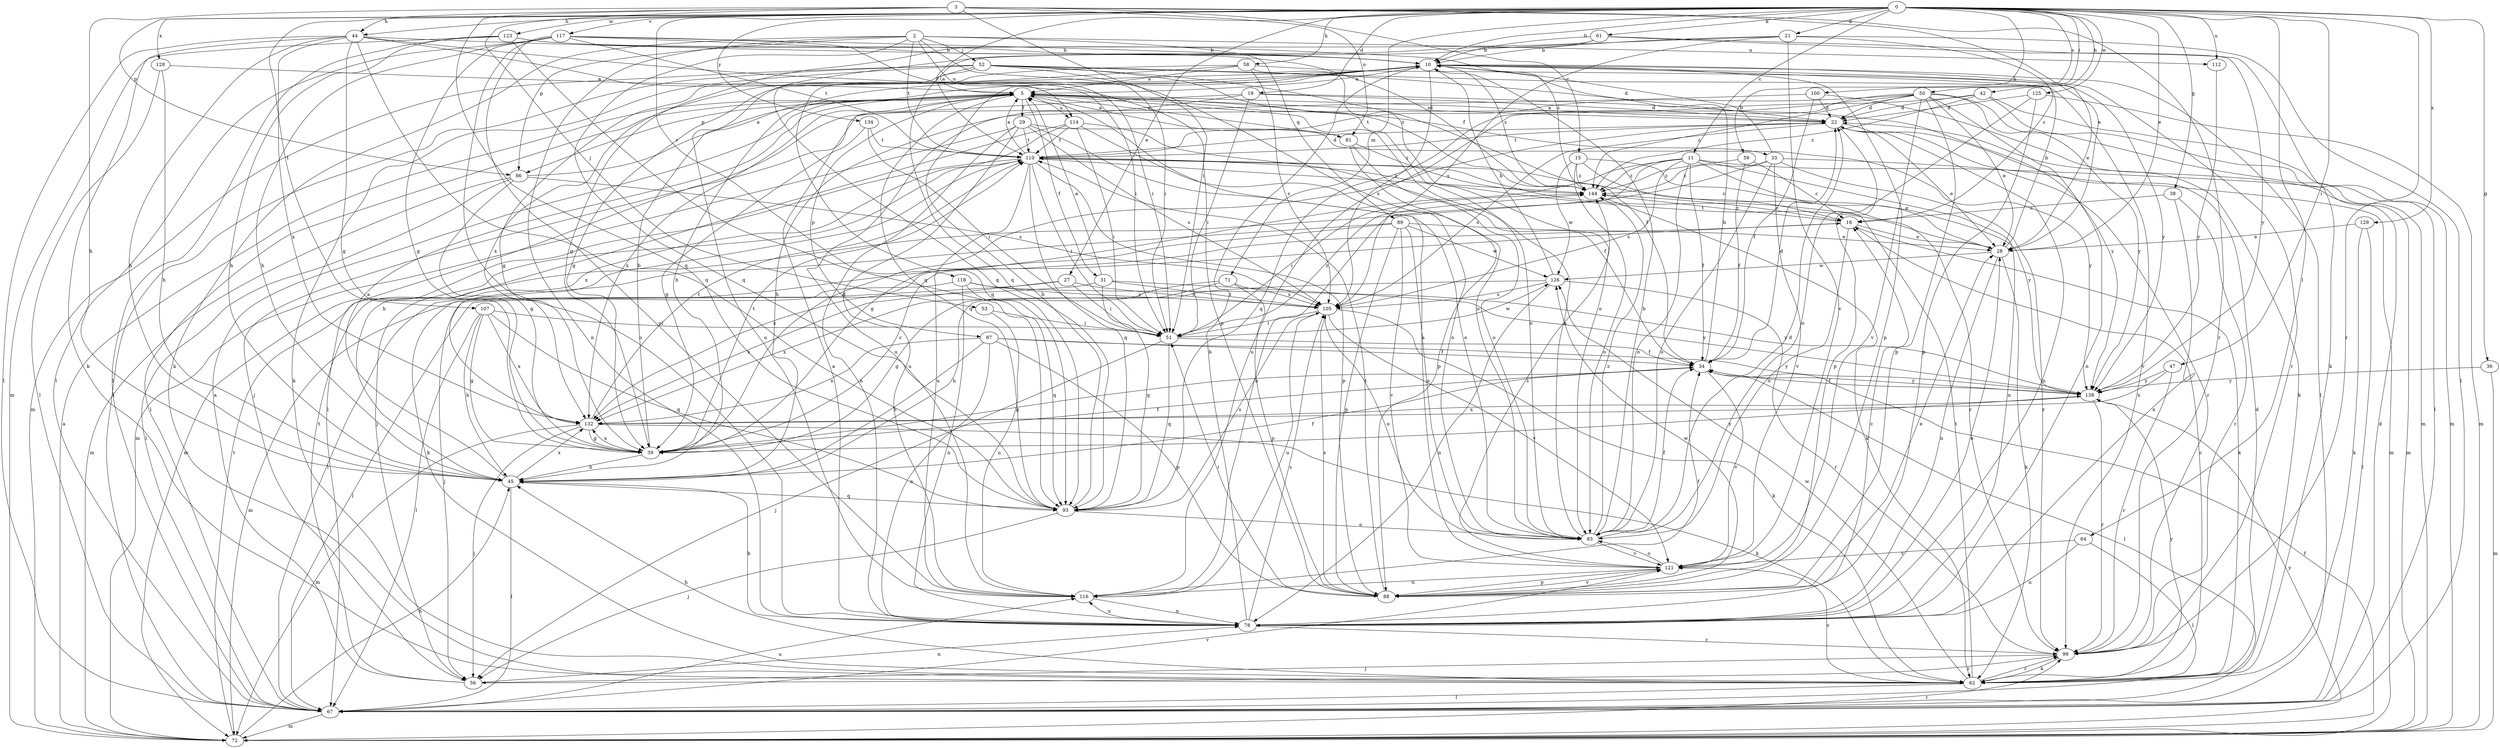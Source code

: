 strict digraph  {
0;
2;
3;
5;
10;
11;
15;
16;
19;
21;
22;
27;
28;
29;
31;
33;
34;
36;
38;
39;
42;
44;
45;
47;
50;
51;
52;
53;
56;
58;
59;
61;
62;
64;
67;
71;
72;
78;
81;
83;
86;
87;
88;
89;
93;
99;
100;
105;
107;
110;
112;
114;
116;
117;
118;
121;
123;
125;
126;
128;
129;
132;
134;
138;
144;
0 -> 10  [label=b];
0 -> 11  [label=c];
0 -> 19  [label=d];
0 -> 21  [label=d];
0 -> 27  [label=e];
0 -> 28  [label=e];
0 -> 36  [label=g];
0 -> 38  [label=g];
0 -> 42  [label=h];
0 -> 44  [label=h];
0 -> 47  [label=i];
0 -> 50  [label=i];
0 -> 58  [label=k];
0 -> 59  [label=k];
0 -> 61  [label=k];
0 -> 64  [label=l];
0 -> 71  [label=m];
0 -> 86  [label=p];
0 -> 99  [label=r];
0 -> 100  [label=s];
0 -> 107  [label=t];
0 -> 110  [label=t];
0 -> 112  [label=u];
0 -> 117  [label=v];
0 -> 118  [label=v];
0 -> 123  [label=w];
0 -> 125  [label=w];
0 -> 128  [label=x];
0 -> 129  [label=x];
0 -> 134  [label=y];
2 -> 51  [label=i];
2 -> 52  [label=j];
2 -> 62  [label=k];
2 -> 78  [label=n];
2 -> 86  [label=p];
2 -> 89  [label=q];
2 -> 93  [label=q];
2 -> 110  [label=t];
2 -> 112  [label=u];
2 -> 114  [label=u];
3 -> 15  [label=c];
3 -> 28  [label=e];
3 -> 44  [label=h];
3 -> 45  [label=h];
3 -> 51  [label=i];
3 -> 53  [label=j];
3 -> 81  [label=o];
3 -> 93  [label=q];
3 -> 99  [label=r];
5 -> 22  [label=d];
5 -> 29  [label=f];
5 -> 31  [label=f];
5 -> 33  [label=f];
5 -> 67  [label=l];
5 -> 81  [label=o];
5 -> 83  [label=o];
5 -> 86  [label=p];
5 -> 87  [label=p];
5 -> 93  [label=q];
5 -> 114  [label=u];
5 -> 132  [label=x];
10 -> 5  [label=a];
10 -> 28  [label=e];
10 -> 39  [label=g];
10 -> 45  [label=h];
10 -> 67  [label=l];
10 -> 88  [label=p];
10 -> 99  [label=r];
10 -> 105  [label=s];
10 -> 132  [label=x];
10 -> 144  [label=z];
11 -> 28  [label=e];
11 -> 34  [label=f];
11 -> 39  [label=g];
11 -> 72  [label=m];
11 -> 78  [label=n];
11 -> 83  [label=o];
11 -> 105  [label=s];
11 -> 116  [label=u];
11 -> 144  [label=z];
15 -> 16  [label=c];
15 -> 83  [label=o];
15 -> 126  [label=w];
15 -> 138  [label=y];
15 -> 144  [label=z];
16 -> 28  [label=e];
16 -> 62  [label=k];
16 -> 83  [label=o];
16 -> 132  [label=x];
16 -> 144  [label=z];
19 -> 22  [label=d];
19 -> 51  [label=i];
19 -> 67  [label=l];
19 -> 116  [label=u];
19 -> 138  [label=y];
21 -> 10  [label=b];
21 -> 16  [label=c];
21 -> 67  [label=l];
21 -> 93  [label=q];
21 -> 105  [label=s];
21 -> 121  [label=v];
22 -> 5  [label=a];
22 -> 28  [label=e];
22 -> 78  [label=n];
22 -> 88  [label=p];
22 -> 99  [label=r];
22 -> 105  [label=s];
22 -> 110  [label=t];
27 -> 51  [label=i];
27 -> 56  [label=j];
27 -> 105  [label=s];
27 -> 132  [label=x];
28 -> 10  [label=b];
28 -> 62  [label=k];
28 -> 78  [label=n];
28 -> 110  [label=t];
28 -> 126  [label=w];
29 -> 72  [label=m];
29 -> 78  [label=n];
29 -> 83  [label=o];
29 -> 105  [label=s];
29 -> 110  [label=t];
29 -> 116  [label=u];
29 -> 138  [label=y];
31 -> 5  [label=a];
31 -> 67  [label=l];
31 -> 93  [label=q];
31 -> 105  [label=s];
31 -> 138  [label=y];
33 -> 10  [label=b];
33 -> 56  [label=j];
33 -> 72  [label=m];
33 -> 83  [label=o];
33 -> 99  [label=r];
33 -> 121  [label=v];
33 -> 144  [label=z];
34 -> 10  [label=b];
34 -> 22  [label=d];
34 -> 39  [label=g];
34 -> 67  [label=l];
34 -> 121  [label=v];
34 -> 138  [label=y];
36 -> 72  [label=m];
36 -> 138  [label=y];
38 -> 16  [label=c];
38 -> 78  [label=n];
38 -> 99  [label=r];
39 -> 10  [label=b];
39 -> 16  [label=c];
39 -> 22  [label=d];
39 -> 34  [label=f];
39 -> 45  [label=h];
39 -> 110  [label=t];
39 -> 132  [label=x];
39 -> 138  [label=y];
42 -> 22  [label=d];
42 -> 45  [label=h];
42 -> 67  [label=l];
42 -> 72  [label=m];
42 -> 144  [label=z];
44 -> 10  [label=b];
44 -> 39  [label=g];
44 -> 45  [label=h];
44 -> 51  [label=i];
44 -> 62  [label=k];
44 -> 67  [label=l];
44 -> 88  [label=p];
44 -> 93  [label=q];
44 -> 132  [label=x];
45 -> 5  [label=a];
45 -> 34  [label=f];
45 -> 67  [label=l];
45 -> 93  [label=q];
45 -> 132  [label=x];
47 -> 99  [label=r];
47 -> 132  [label=x];
47 -> 138  [label=y];
50 -> 22  [label=d];
50 -> 28  [label=e];
50 -> 72  [label=m];
50 -> 78  [label=n];
50 -> 88  [label=p];
50 -> 93  [label=q];
50 -> 110  [label=t];
50 -> 116  [label=u];
50 -> 121  [label=v];
50 -> 138  [label=y];
50 -> 144  [label=z];
51 -> 34  [label=f];
51 -> 56  [label=j];
51 -> 93  [label=q];
51 -> 126  [label=w];
51 -> 144  [label=z];
52 -> 5  [label=a];
52 -> 22  [label=d];
52 -> 34  [label=f];
52 -> 62  [label=k];
52 -> 67  [label=l];
52 -> 72  [label=m];
52 -> 83  [label=o];
52 -> 99  [label=r];
52 -> 116  [label=u];
52 -> 144  [label=z];
53 -> 51  [label=i];
53 -> 116  [label=u];
56 -> 5  [label=a];
56 -> 78  [label=n];
56 -> 99  [label=r];
56 -> 110  [label=t];
58 -> 5  [label=a];
58 -> 39  [label=g];
58 -> 83  [label=o];
58 -> 93  [label=q];
58 -> 105  [label=s];
58 -> 138  [label=y];
59 -> 16  [label=c];
59 -> 34  [label=f];
59 -> 144  [label=z];
61 -> 10  [label=b];
61 -> 39  [label=g];
61 -> 62  [label=k];
61 -> 93  [label=q];
61 -> 138  [label=y];
62 -> 16  [label=c];
62 -> 22  [label=d];
62 -> 45  [label=h];
62 -> 67  [label=l];
62 -> 99  [label=r];
62 -> 110  [label=t];
62 -> 121  [label=v];
62 -> 126  [label=w];
62 -> 138  [label=y];
64 -> 67  [label=l];
64 -> 78  [label=n];
64 -> 121  [label=v];
67 -> 22  [label=d];
67 -> 72  [label=m];
67 -> 116  [label=u];
67 -> 121  [label=v];
71 -> 39  [label=g];
71 -> 88  [label=p];
71 -> 105  [label=s];
71 -> 132  [label=x];
72 -> 5  [label=a];
72 -> 34  [label=f];
72 -> 45  [label=h];
72 -> 99  [label=r];
72 -> 110  [label=t];
72 -> 138  [label=y];
78 -> 5  [label=a];
78 -> 10  [label=b];
78 -> 16  [label=c];
78 -> 28  [label=e];
78 -> 45  [label=h];
78 -> 99  [label=r];
78 -> 105  [label=s];
78 -> 116  [label=u];
81 -> 5  [label=a];
81 -> 83  [label=o];
81 -> 88  [label=p];
81 -> 144  [label=z];
83 -> 5  [label=a];
83 -> 10  [label=b];
83 -> 22  [label=d];
83 -> 34  [label=f];
83 -> 121  [label=v];
83 -> 144  [label=z];
86 -> 5  [label=a];
86 -> 39  [label=g];
86 -> 67  [label=l];
86 -> 72  [label=m];
86 -> 105  [label=s];
87 -> 34  [label=f];
87 -> 45  [label=h];
87 -> 78  [label=n];
87 -> 88  [label=p];
87 -> 132  [label=x];
87 -> 138  [label=y];
88 -> 28  [label=e];
88 -> 51  [label=i];
88 -> 105  [label=s];
88 -> 110  [label=t];
88 -> 121  [label=v];
88 -> 126  [label=w];
89 -> 28  [label=e];
89 -> 62  [label=k];
89 -> 67  [label=l];
89 -> 83  [label=o];
89 -> 88  [label=p];
89 -> 121  [label=v];
89 -> 126  [label=w];
93 -> 10  [label=b];
93 -> 56  [label=j];
93 -> 83  [label=o];
93 -> 105  [label=s];
99 -> 56  [label=j];
99 -> 62  [label=k];
100 -> 22  [label=d];
100 -> 34  [label=f];
100 -> 56  [label=j];
100 -> 62  [label=k];
105 -> 51  [label=i];
105 -> 62  [label=k];
105 -> 83  [label=o];
105 -> 116  [label=u];
105 -> 121  [label=v];
107 -> 39  [label=g];
107 -> 45  [label=h];
107 -> 51  [label=i];
107 -> 67  [label=l];
107 -> 93  [label=q];
107 -> 132  [label=x];
110 -> 5  [label=a];
110 -> 22  [label=d];
110 -> 51  [label=i];
110 -> 72  [label=m];
110 -> 88  [label=p];
110 -> 93  [label=q];
110 -> 99  [label=r];
110 -> 116  [label=u];
110 -> 144  [label=z];
112 -> 138  [label=y];
114 -> 34  [label=f];
114 -> 45  [label=h];
114 -> 51  [label=i];
114 -> 83  [label=o];
114 -> 110  [label=t];
114 -> 132  [label=x];
116 -> 34  [label=f];
116 -> 78  [label=n];
117 -> 10  [label=b];
117 -> 39  [label=g];
117 -> 45  [label=h];
117 -> 51  [label=i];
117 -> 67  [label=l];
117 -> 78  [label=n];
117 -> 110  [label=t];
117 -> 116  [label=u];
117 -> 144  [label=z];
118 -> 72  [label=m];
118 -> 78  [label=n];
118 -> 93  [label=q];
118 -> 105  [label=s];
118 -> 138  [label=y];
121 -> 5  [label=a];
121 -> 83  [label=o];
121 -> 88  [label=p];
121 -> 116  [label=u];
121 -> 144  [label=z];
123 -> 10  [label=b];
123 -> 45  [label=h];
123 -> 67  [label=l];
123 -> 72  [label=m];
123 -> 93  [label=q];
123 -> 144  [label=z];
125 -> 22  [label=d];
125 -> 72  [label=m];
125 -> 83  [label=o];
125 -> 88  [label=p];
126 -> 10  [label=b];
126 -> 45  [label=h];
126 -> 78  [label=n];
126 -> 99  [label=r];
126 -> 105  [label=s];
128 -> 5  [label=a];
128 -> 45  [label=h];
128 -> 67  [label=l];
129 -> 28  [label=e];
129 -> 62  [label=k];
129 -> 67  [label=l];
132 -> 39  [label=g];
132 -> 56  [label=j];
132 -> 62  [label=k];
132 -> 72  [label=m];
132 -> 110  [label=t];
134 -> 39  [label=g];
134 -> 51  [label=i];
134 -> 110  [label=t];
138 -> 34  [label=f];
138 -> 99  [label=r];
138 -> 132  [label=x];
144 -> 16  [label=c];
144 -> 51  [label=i];
144 -> 62  [label=k];
}
